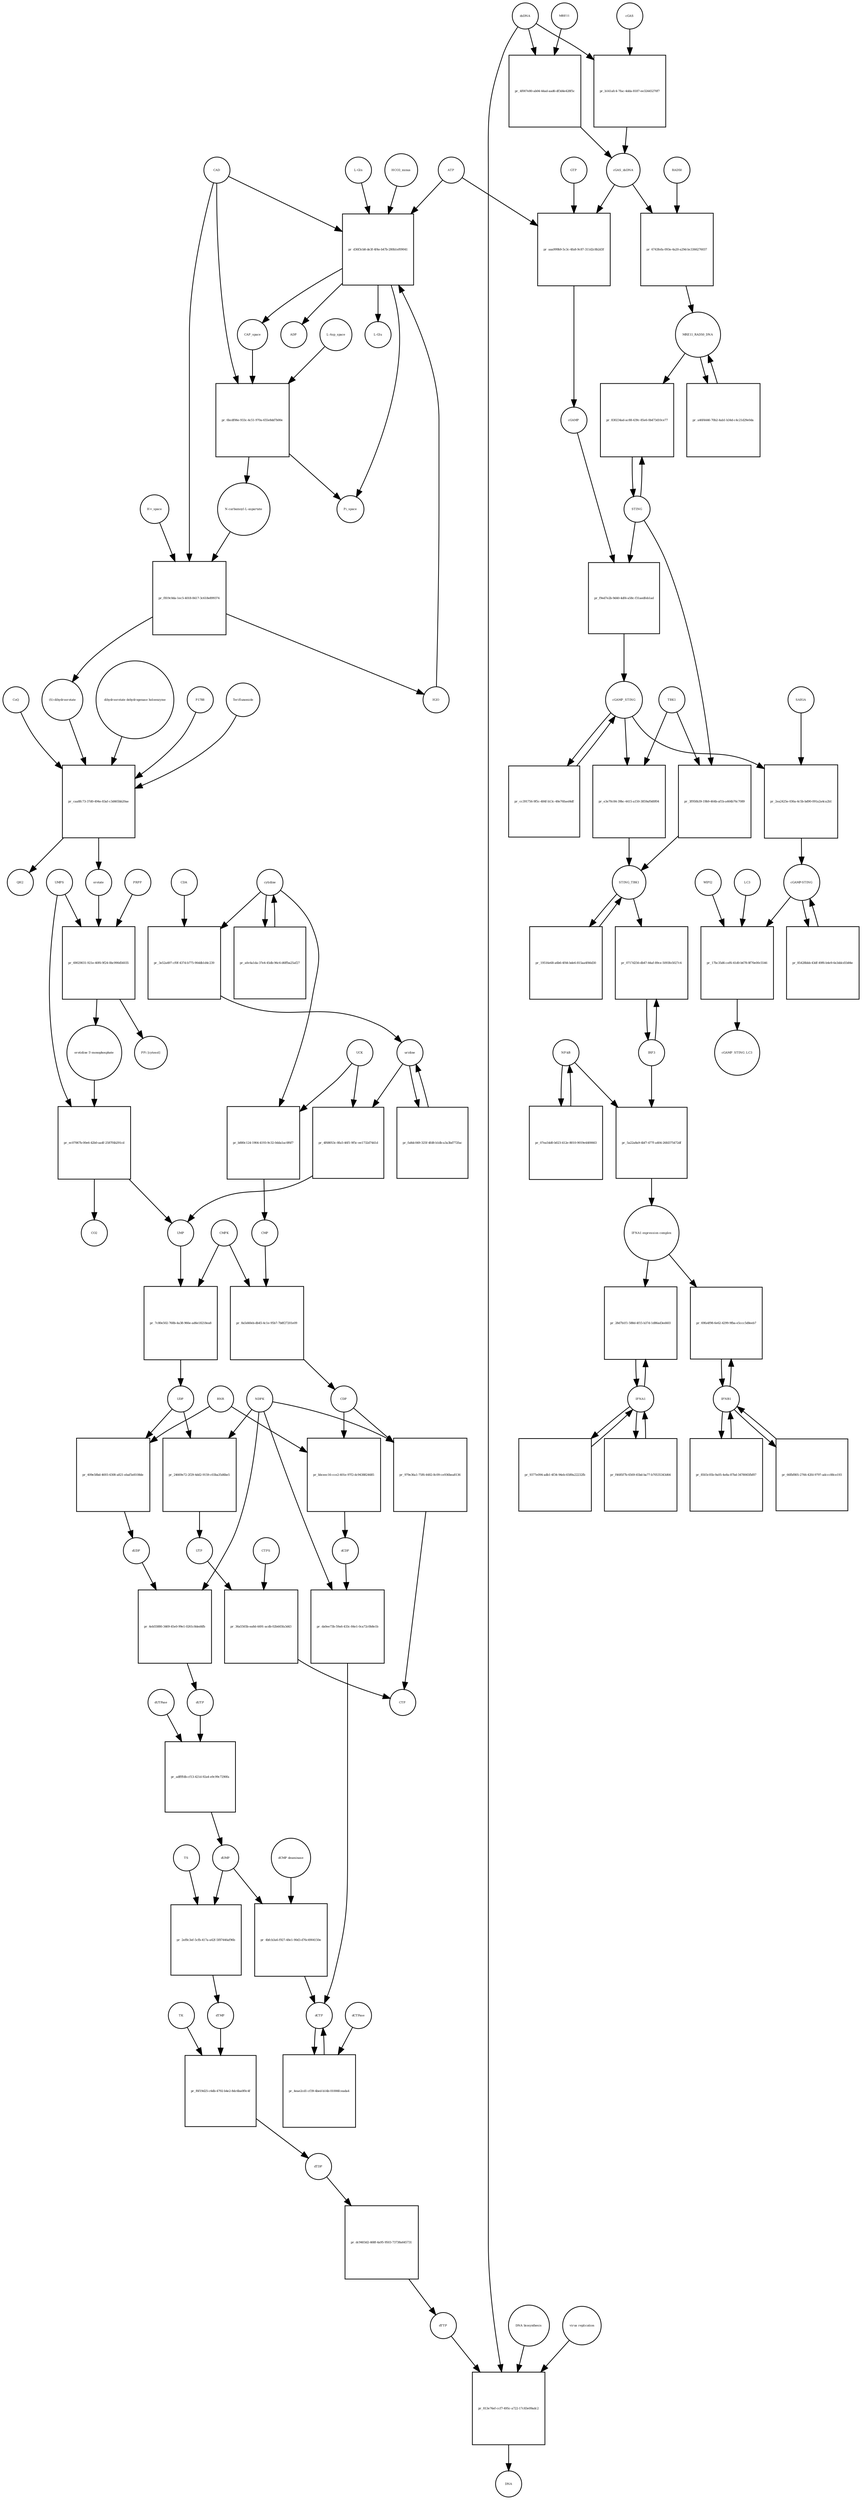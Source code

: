 strict digraph  {
"L-Gln" [annotation="", bipartite=0, cls="simple chemical", fontsize=4, label="L-Gln", shape=circle];
"pr_d36f3cb8-de3f-4f4e-b47b-280b1ef09041" [annotation="", bipartite=1, cls=process, fontsize=4, label="pr_d36f3cb8-de3f-4f4e-b47b-280b1ef09041", shape=square];
CAP_space [annotation="", bipartite=0, cls="simple chemical", fontsize=4, label=CAP_space, shape=circle];
CAD [annotation="", bipartite=0, cls=macromolecule, fontsize=4, label=CAD, shape=circle];
HCO3_minus [annotation="", bipartite=0, cls="simple chemical", fontsize=4, label=HCO3_minus, shape=circle];
H2O [annotation="", bipartite=0, cls="simple chemical", fontsize=4, label=H2O, shape=circle];
ATP [annotation="", bipartite=0, cls="simple chemical", fontsize=4, label=ATP, shape=circle];
"L-Glu" [annotation="", bipartite=0, cls="simple chemical", fontsize=4, label="L-Glu", shape=circle];
ADP [annotation="", bipartite=0, cls="simple chemical", fontsize=4, label=ADP, shape=circle];
Pi_space [annotation="", bipartite=0, cls="simple chemical", fontsize=4, label=Pi_space, shape=circle];
cytidine [annotation="", bipartite=0, cls="simple chemical", fontsize=4, label=cytidine, shape=circle];
"pr_3e52a497-cf0f-437d-b775-90ddb1d4c239" [annotation="", bipartite=1, cls=process, fontsize=4, label="pr_3e52a497-cf0f-437d-b775-90ddb1d4c239", shape=square];
uridine [annotation="", bipartite=0, cls="simple chemical", fontsize=4, label=uridine, shape=circle];
CDA [annotation="", bipartite=0, cls=macromolecule, fontsize=4, label=CDA, shape=circle];
"pr_4f68053c-8fa5-46f1-9f5c-ee1732d7441d" [annotation="", bipartite=1, cls=process, fontsize=4, label="pr_4f68053c-8fa5-46f1-9f5c-ee1732d7441d", shape=square];
UMP [annotation="", bipartite=0, cls="simple chemical", fontsize=4, label=UMP, shape=circle];
UCK [annotation="", bipartite=0, cls=macromolecule, fontsize=4, label=UCK, shape=circle];
"pr_b880c124-1904-4193-9c32-0dda1ac0f6f7" [annotation="", bipartite=1, cls=process, fontsize=4, label="pr_b880c124-1904-4193-9c32-0dda1ac0f6f7", shape=square];
CMP [annotation="", bipartite=0, cls="simple chemical", fontsize=4, label=CMP, shape=circle];
"pr_fa8dc049-325f-4fd8-b1db-a3a3bd772fac" [annotation="", bipartite=1, cls=process, fontsize=4, label="pr_fa8dc049-325f-4fd8-b1db-a3a3bd772fac", shape=square];
"pr_a0c6a1da-37e4-45db-96c6-d6ffba25af27" [annotation="", bipartite=1, cls=process, fontsize=4, label="pr_a0c6a1da-37e4-45db-96c6-d6ffba25af27", shape=square];
"pr_7c80e502-768b-4a38-966e-ad6e18218ea8" [annotation="", bipartite=1, cls=process, fontsize=4, label="pr_7c80e502-768b-4a38-966e-ad6e18218ea8", shape=square];
UDP [annotation="", bipartite=0, cls="simple chemical", fontsize=4, label=UDP, shape=circle];
CMPK [annotation="", bipartite=0, cls=macromolecule, fontsize=4, label=CMPK, shape=circle];
"pr_8a5d40eb-db45-4c1e-95b7-7b8f27201e09" [annotation="", bipartite=1, cls=process, fontsize=4, label="pr_8a5d40eb-db45-4c1e-95b7-7b8f27201e09", shape=square];
CDP [annotation="", bipartite=0, cls="simple chemical", fontsize=4, label=CDP, shape=circle];
"pr_24669e72-2f29-4dd2-9159-c03ba35d6be5" [annotation="", bipartite=1, cls=process, fontsize=4, label="pr_24669e72-2f29-4dd2-9159-c03ba35d6be5", shape=square];
UTP [annotation="", bipartite=0, cls="simple chemical", fontsize=4, label=UTP, shape=circle];
NDPK [annotation="", bipartite=0, cls=macromolecule, fontsize=4, label=NDPK, shape=circle];
"pr_979e36a1-75f6-4482-8c09-ce936bea8136" [annotation="", bipartite=1, cls=process, fontsize=4, label="pr_979e36a1-75f6-4482-8c09-ce936bea8136", shape=square];
CTP [annotation="", bipartite=0, cls="simple chemical", fontsize=4, label=CTP, shape=circle];
"pr_36a5565b-ea8d-4491-acdb-02b445fa3d43" [annotation="", bipartite=1, cls=process, fontsize=4, label="pr_36a5565b-ea8d-4491-acdb-02b445fa3d43", shape=square];
CTPS [annotation="", bipartite=0, cls=macromolecule, fontsize=4, label=CTPS, shape=circle];
"pr_409e58bd-4693-4308-a821-ebaf5e8108de" [annotation="", bipartite=1, cls=process, fontsize=4, label="pr_409e58bd-4693-4308-a821-ebaf5e8108de", shape=square];
dUDP [annotation="", bipartite=0, cls="simple chemical", fontsize=4, label=dUDP, shape=circle];
RNR [annotation="", bipartite=0, cls=macromolecule, fontsize=4, label=RNR, shape=circle];
"pr_4eb55880-3469-45e0-99e1-0261c8ded4fb" [annotation="", bipartite=1, cls=process, fontsize=4, label="pr_4eb55880-3469-45e0-99e1-0261c8ded4fb", shape=square];
dUTP [annotation="", bipartite=0, cls="simple chemical", fontsize=4, label=dUTP, shape=circle];
dCDP [annotation="", bipartite=0, cls="simple chemical", fontsize=4, label=dCDP, shape=circle];
"pr_da0ee73b-59a6-433c-84e1-0ca72c0b8e1b" [annotation="", bipartite=1, cls=process, fontsize=4, label="pr_da0ee73b-59a6-433c-84e1-0ca72c0b8e1b", shape=square];
dCTP [annotation="", bipartite=0, cls="simple chemical", fontsize=4, label=dCTP, shape=circle];
"pr_bbceec16-cce2-401e-97f2-dc9438824685" [annotation="", bipartite=1, cls=process, fontsize=4, label="pr_bbceec16-cce2-401e-97f2-dc9438824685", shape=square];
"pr_adffffdb-cf13-421d-92a4-e9c99c7290fa" [annotation="", bipartite=1, cls=process, fontsize=4, label="pr_adffffdb-cf13-421d-92a4-e9c99c7290fa", shape=square];
dUMP [annotation="", bipartite=0, cls="simple chemical", fontsize=4, label=dUMP, shape=circle];
dUTPase [annotation="", bipartite=0, cls=macromolecule, fontsize=4, label=dUTPase, shape=circle];
"pr_4eae2cd1-cf39-4bed-b14b-01006fceada4" [annotation="", bipartite=1, cls=process, fontsize=4, label="pr_4eae2cd1-cf39-4bed-b14b-01006fceada4", shape=square];
dCTPase [annotation="", bipartite=0, cls=macromolecule, fontsize=4, label=dCTPase, shape=circle];
"pr_4bfcb3a6-f927-48e1-90d3-d76c4904150e" [annotation="", bipartite=1, cls=process, fontsize=4, label="pr_4bfcb3a6-f927-48e1-90d3-d76c4904150e", shape=square];
"dCMP deaminase" [annotation="", bipartite=0, cls=macromolecule, fontsize=4, label="dCMP deaminase", shape=circle];
"pr_2ef8c3ef-5cfb-417a-a42f-5f87446af96b" [annotation="", bipartite=1, cls=process, fontsize=4, label="pr_2ef8c3ef-5cfb-417a-a42f-5f87446af96b", shape=square];
dTMP [annotation="", bipartite=0, cls="simple chemical", fontsize=4, label=dTMP, shape=circle];
TS [annotation="", bipartite=0, cls=macromolecule, fontsize=4, label=TS, shape=circle];
"pr_f6f19d25-c6db-4792-b4e2-8dc6ba0f0c4f" [annotation="", bipartite=1, cls=process, fontsize=4, label="pr_f6f19d25-c6db-4792-b4e2-8dc6ba0f0c4f", shape=square];
dTDP [annotation="", bipartite=0, cls="simple chemical", fontsize=4, label=dTDP, shape=circle];
TK [annotation="", bipartite=0, cls=macromolecule, fontsize=4, label=TK, shape=circle];
"pr_dc9403d2-468f-4a95-9503-73738a645731" [annotation="", bipartite=1, cls=process, fontsize=4, label="pr_dc9403d2-468f-4a95-9503-73738a645731", shape=square];
dTTP [annotation="", bipartite=0, cls="simple chemical", fontsize=4, label=dTTP, shape=circle];
dsDNA [annotation="", bipartite=0, cls="simple chemical", fontsize=4, label=dsDNA, shape=circle];
"pr_b141afc4-7fac-4dda-8187-ee32445270f7" [annotation="", bipartite=1, cls=process, fontsize=4, label="pr_b141afc4-7fac-4dda-8187-ee32445270f7", shape=square];
cGAS [annotation="", bipartite=0, cls=macromolecule, fontsize=4, label=cGAS, shape=circle];
cGAS_dsDNA [annotation="", bipartite=0, cls=complex, fontsize=4, label=cGAS_dsDNA, shape=circle];
"pr_aaa999b9-5c3c-4fa8-9c87-311d2c8b2d3f" [annotation="", bipartite=1, cls=process, fontsize=4, label="pr_aaa999b9-5c3c-4fa8-9c87-311d2c8b2d3f", shape=square];
GTP [annotation="", bipartite=0, cls="simple chemical", fontsize=4, label=GTP, shape=circle];
cGAMP [annotation="", bipartite=0, cls="simple chemical", fontsize=4, label=cGAMP, shape=circle];
"pr_f9ed7e2b-9d40-4df4-a58c-f31aedfeb1ad" [annotation="", bipartite=1, cls=process, fontsize=4, label="pr_f9ed7e2b-9d40-4df4-a58c-f31aedfeb1ad", shape=square];
STING [annotation="", bipartite=0, cls="macromolecule multimer", fontsize=4, label=STING, shape=circle];
cGAMP_STING [annotation="", bipartite=0, cls=complex, fontsize=4, label=cGAMP_STING, shape=circle];
TBK1 [annotation="", bipartite=0, cls=macromolecule, fontsize=4, label=TBK1, shape=circle];
"pr_e3e70c84-39bc-4415-a150-3859af0d0f04" [annotation="", bipartite=1, cls=process, fontsize=4, label="pr_e3e70c84-39bc-4415-a150-3859af0d0f04", shape=square];
STING_TBK1 [annotation="", bipartite=0, cls=complex, fontsize=4, label=STING_TBK1, shape=circle];
"pr_cc391756-9f5c-484f-b13c-48e76faed4df" [annotation="", bipartite=1, cls=process, fontsize=4, label="pr_cc391756-9f5c-484f-b13c-48e76faed4df", shape=square];
"pr_19516e68-a6b6-4f44-bde6-815aa4f46d30" [annotation="", bipartite=1, cls=process, fontsize=4, label="pr_19516e68-a6b6-4f44-bde6-815aa4f46d30", shape=square];
"NF-kB" [annotation="", bipartite=0, cls=complex, fontsize=4, label="NF-kB", shape=circle];
"pr_07ea54d0-b023-412e-8010-9019e4400663" [annotation="", bipartite=1, cls=process, fontsize=4, label="pr_07ea54d0-b023-412e-8010-9019e4400663", shape=square];
IFNA1 [annotation="", bipartite=0, cls="nucleic acid feature", fontsize=4, label=IFNA1, shape=circle];
"pr_f4685f7b-6569-45bd-ba77-b70535343d64" [annotation="", bipartite=1, cls=process, fontsize=4, label="pr_f4685f7b-6569-45bd-ba77-b70535343d64", shape=square];
IFNB1 [annotation="", bipartite=0, cls="nucleic acid feature", fontsize=4, label=IFNB1, shape=circle];
"pr_66fbf805-2766-42fd-9797-adccc88ce193" [annotation="", bipartite=1, cls=process, fontsize=4, label="pr_66fbf805-2766-42fd-9797-adccc88ce193", shape=square];
"pr_9377e094-adb1-4f34-94eb-6589a22232fb" [annotation="", bipartite=1, cls=process, fontsize=4, label="pr_9377e094-adb1-4f34-94eb-6589a22232fb", shape=square];
"pr_8503c05b-9a05-4e8a-87bd-3478065fbf87" [annotation="", bipartite=1, cls=process, fontsize=4, label="pr_8503c05b-9a05-4e8a-87bd-3478065fbf87", shape=square];
"pr_69fa4f98-6e62-4299-9fba-e5ccc5d8eeb7" [annotation="", bipartite=1, cls=process, fontsize=4, label="pr_69fa4f98-6e62-4299-9fba-e5ccc5d8eeb7", shape=square];
"IFNA1 expression complex" [annotation="", bipartite=0, cls=complex, fontsize=4, label="IFNA1 expression complex", shape=circle];
"cGAMP-STING" [annotation="", bipartite=0, cls=complex, fontsize=4, label="cGAMP-STING", shape=circle];
"pr_85428bbb-43df-49f6-b4e9-6e3ddcd1b84e" [annotation="", bipartite=1, cls=process, fontsize=4, label="pr_85428bbb-43df-49f6-b4e9-6e3ddcd1b84e", shape=square];
"pr_4f007e80-ab04-44ad-aad6-df3d4e428f5c" [annotation="", bipartite=1, cls=process, fontsize=4, label="pr_4f007e80-ab04-44ad-aad6-df3d4e428f5c", shape=square];
MRE11 [annotation="", bipartite=0, cls="macromolecule multimer", fontsize=4, label=MRE11, shape=circle];
RAD50 [annotation="", bipartite=0, cls="macromolecule multimer", fontsize=4, label=RAD50, shape=circle];
"pr_6743fefa-093e-4a20-a29d-bc3366276037" [annotation="", bipartite=1, cls=process, fontsize=4, label="pr_6743fefa-093e-4a20-a29d-bc3366276037", shape=square];
MRE11_RAD50_DNA [annotation="", bipartite=0, cls=complex, fontsize=4, label=MRE11_RAD50_DNA, shape=circle];
IRF3 [annotation="", bipartite=0, cls="macromolecule multimer", fontsize=4, label=IRF3, shape=circle];
"pr_0717d256-db47-44af-89ce-5093fe5027c4" [annotation="", bipartite=1, cls=process, fontsize=4, label="pr_0717d256-db47-44af-89ce-5093fe5027c4", shape=square];
"pr_2ea2425e-036a-4c5b-bd90-091a2a4ca2b1" [annotation="", bipartite=1, cls=process, fontsize=4, label="pr_2ea2425e-036a-4c5b-bd90-091a2a4ca2b1", shape=square];
SAR1A [annotation="", bipartite=0, cls=macromolecule, fontsize=4, label=SAR1A, shape=circle];
"pr_17bc35d6-cef6-41d0-b678-8f70e00c5546" [annotation="", bipartite=1, cls=process, fontsize=4, label="pr_17bc35d6-cef6-41d0-b678-8f70e00c5546", shape=square];
LC3 [annotation="", bipartite=0, cls=macromolecule, fontsize=4, label=LC3, shape=circle];
cGAMP_STING_LC3 [annotation="", bipartite=0, cls=complex, fontsize=4, label=cGAMP_STING_LC3, shape=circle];
WIPI2 [annotation="", bipartite=0, cls=macromolecule, fontsize=4, label=WIPI2, shape=circle];
"pr_830234ad-ac88-439c-85e6-0b473d10ce77" [annotation="", bipartite=1, cls=process, fontsize=4, label="pr_830234ad-ac88-439c-85e6-0b473d10ce77", shape=square];
"pr_3f950b39-19b9-464b-af1b-a464b76c7089" [annotation="", bipartite=1, cls=process, fontsize=4, label="pr_3f950b39-19b9-464b-af1b-a464b76c7089", shape=square];
"pr_a46f4446-70b2-4ab1-b34d-c4c21d29e0da" [annotation="", bipartite=1, cls=process, fontsize=4, label="pr_a46f4446-70b2-4ab1-b34d-c4c21d29e0da", shape=square];
"pr_6bcdf06e-933c-4c51-970a-655e8dd7b00e" [annotation="", bipartite=1, cls=process, fontsize=4, label="pr_6bcdf06e-933c-4c51-970a-655e8dd7b00e", shape=square];
"N-carbamoyl-L-aspartate" [annotation="", bipartite=0, cls="simple chemical", fontsize=4, label="N-carbamoyl-L-aspartate", shape=circle];
"L-Asp_space" [annotation="", bipartite=0, cls="simple chemical", fontsize=4, label="L-Asp_space", shape=circle];
"pr_f819c0da-1ec5-4018-8417-3c618e899374" [annotation="", bipartite=1, cls=process, fontsize=4, label="pr_f819c0da-1ec5-4018-8417-3c618e899374", shape=square];
"(S)-dihydroorotate" [annotation="", bipartite=0, cls="simple chemical", fontsize=4, label="(S)-dihydroorotate", shape=circle];
"H+_space" [annotation="", bipartite=0, cls="simple chemical", fontsize=4, label="H+_space", shape=circle];
"pr_caa8fc73-37d0-494e-83af-c3d465bb20ae" [annotation="", bipartite=1, cls=process, fontsize=4, label="pr_caa8fc73-37d0-494e-83af-c3d465bb20ae", shape=square];
orotate [annotation="", bipartite=0, cls="simple chemical", fontsize=4, label=orotate, shape=circle];
"dihydroorotate dehydrogenase holoenzyme" [annotation="", bipartite=0, cls="simple chemical", fontsize=4, label="dihydroorotate dehydrogenase holoenzyme", shape=circle];
P1788 [annotation="", bipartite=0, cls="simple chemical", fontsize=4, label=P1788, shape=circle];
Teriflunomide [annotation="", bipartite=0, cls="simple chemical", fontsize=4, label=Teriflunomide, shape=circle];
CoQ [annotation="", bipartite=0, cls="simple chemical", fontsize=4, label=CoQ, shape=circle];
QH2 [annotation="", bipartite=0, cls="simple chemical", fontsize=4, label=QH2, shape=circle];
"pr_69029031-921e-40f6-9f24-0bc990d56035" [annotation="", bipartite=1, cls=process, fontsize=4, label="pr_69029031-921e-40f6-9f24-0bc990d56035", shape=square];
"orotidine 5'-monophosphate" [annotation="", bipartite=0, cls="simple chemical", fontsize=4, label="orotidine 5'-monophosphate", shape=circle];
UMPS [annotation="", bipartite=0, cls="macromolecule multimer", fontsize=4, label=UMPS, shape=circle];
PRPP [annotation="", bipartite=0, cls="simple chemical", fontsize=4, label=PRPP, shape=circle];
"PPi [cytosol]" [annotation="", bipartite=0, cls="simple chemical", fontsize=4, label="PPi [cytosol]", shape=circle];
"pr_ec07067b-00e6-42b0-aa4f-2587f4b291cd" [annotation="", bipartite=1, cls=process, fontsize=4, label="pr_ec07067b-00e6-42b0-aa4f-2587f4b291cd", shape=square];
CO2 [annotation="", bipartite=0, cls="simple chemical", fontsize=4, label=CO2, shape=circle];
"pr_813e76ef-ccf7-495c-a722-17c83e09adc2" [annotation="", bipartite=1, cls=process, fontsize=4, label="pr_813e76ef-ccf7-495c-a722-17c83e09adc2", shape=square];
DNA [annotation="", bipartite=0, cls="nucleic acid feature", fontsize=4, label=DNA, shape=circle];
"DNA biosynthesis" [annotation="urn_miriam_obo.go_GO%3A0071897", bipartite=0, cls=phenotype, fontsize=4, label="DNA biosynthesis", shape=circle];
"virus replication" [annotation="", bipartite=0, cls=phenotype, fontsize=4, label="virus replication", shape=circle];
"pr_28d7b1f1-588d-4f15-b37d-1d86ad3ed403" [annotation="", bipartite=1, cls=process, fontsize=4, label="pr_28d7b1f1-588d-4f15-b37d-1d86ad3ed403", shape=square];
"pr_5a22a8a9-4bf7-477f-a404-26fd375472df" [annotation="", bipartite=1, cls=process, fontsize=4, label="pr_5a22a8a9-4bf7-477f-a404-26fd375472df", shape=square];
"L-Gln" -> "pr_d36f3cb8-de3f-4f4e-b47b-280b1ef09041"  [annotation="", interaction_type=consumption];
"pr_d36f3cb8-de3f-4f4e-b47b-280b1ef09041" -> CAP_space  [annotation="", interaction_type=production];
"pr_d36f3cb8-de3f-4f4e-b47b-280b1ef09041" -> "L-Glu"  [annotation="", interaction_type=production];
"pr_d36f3cb8-de3f-4f4e-b47b-280b1ef09041" -> ADP  [annotation="", interaction_type=production];
"pr_d36f3cb8-de3f-4f4e-b47b-280b1ef09041" -> Pi_space  [annotation="", interaction_type=production];
CAP_space -> "pr_6bcdf06e-933c-4c51-970a-655e8dd7b00e"  [annotation="", interaction_type=consumption];
CAD -> "pr_d36f3cb8-de3f-4f4e-b47b-280b1ef09041"  [annotation=urn_miriam_reactome_REACT_1698, interaction_type=catalysis];
CAD -> "pr_6bcdf06e-933c-4c51-970a-655e8dd7b00e"  [annotation=urn_miriam_reactome_REACT_1698, interaction_type=catalysis];
CAD -> "pr_f819c0da-1ec5-4018-8417-3c618e899374"  [annotation=urn_miriam_reactome_REACT_1698, interaction_type=catalysis];
HCO3_minus -> "pr_d36f3cb8-de3f-4f4e-b47b-280b1ef09041"  [annotation="", interaction_type=consumption];
H2O -> "pr_d36f3cb8-de3f-4f4e-b47b-280b1ef09041"  [annotation="", interaction_type=consumption];
ATP -> "pr_d36f3cb8-de3f-4f4e-b47b-280b1ef09041"  [annotation="", interaction_type=consumption];
ATP -> "pr_aaa999b9-5c3c-4fa8-9c87-311d2c8b2d3f"  [annotation="", interaction_type=consumption];
cytidine -> "pr_3e52a497-cf0f-437d-b775-90ddb1d4c239"  [annotation="", interaction_type=consumption];
cytidine -> "pr_b880c124-1904-4193-9c32-0dda1ac0f6f7"  [annotation="", interaction_type=consumption];
cytidine -> "pr_a0c6a1da-37e4-45db-96c6-d6ffba25af27"  [annotation="", interaction_type=consumption];
"pr_3e52a497-cf0f-437d-b775-90ddb1d4c239" -> uridine  [annotation="", interaction_type=production];
uridine -> "pr_4f68053c-8fa5-46f1-9f5c-ee1732d7441d"  [annotation="", interaction_type=consumption];
uridine -> "pr_fa8dc049-325f-4fd8-b1db-a3a3bd772fac"  [annotation="", interaction_type=consumption];
CDA -> "pr_3e52a497-cf0f-437d-b775-90ddb1d4c239"  [annotation="", interaction_type=catalysis];
"pr_4f68053c-8fa5-46f1-9f5c-ee1732d7441d" -> UMP  [annotation="", interaction_type=production];
UMP -> "pr_7c80e502-768b-4a38-966e-ad6e18218ea8"  [annotation="", interaction_type=consumption];
UCK -> "pr_4f68053c-8fa5-46f1-9f5c-ee1732d7441d"  [annotation="", interaction_type=catalysis];
UCK -> "pr_b880c124-1904-4193-9c32-0dda1ac0f6f7"  [annotation="", interaction_type=catalysis];
"pr_b880c124-1904-4193-9c32-0dda1ac0f6f7" -> CMP  [annotation="", interaction_type=production];
CMP -> "pr_8a5d40eb-db45-4c1e-95b7-7b8f27201e09"  [annotation="", interaction_type=consumption];
"pr_fa8dc049-325f-4fd8-b1db-a3a3bd772fac" -> uridine  [annotation="", interaction_type=production];
"pr_a0c6a1da-37e4-45db-96c6-d6ffba25af27" -> cytidine  [annotation="", interaction_type=production];
"pr_7c80e502-768b-4a38-966e-ad6e18218ea8" -> UDP  [annotation="", interaction_type=production];
UDP -> "pr_24669e72-2f29-4dd2-9159-c03ba35d6be5"  [annotation="", interaction_type=consumption];
UDP -> "pr_409e58bd-4693-4308-a821-ebaf5e8108de"  [annotation="", interaction_type=consumption];
CMPK -> "pr_7c80e502-768b-4a38-966e-ad6e18218ea8"  [annotation="", interaction_type=catalysis];
CMPK -> "pr_8a5d40eb-db45-4c1e-95b7-7b8f27201e09"  [annotation="", interaction_type=catalysis];
"pr_8a5d40eb-db45-4c1e-95b7-7b8f27201e09" -> CDP  [annotation="", interaction_type=production];
CDP -> "pr_979e36a1-75f6-4482-8c09-ce936bea8136"  [annotation="", interaction_type=consumption];
CDP -> "pr_bbceec16-cce2-401e-97f2-dc9438824685"  [annotation="", interaction_type=consumption];
"pr_24669e72-2f29-4dd2-9159-c03ba35d6be5" -> UTP  [annotation="", interaction_type=production];
UTP -> "pr_36a5565b-ea8d-4491-acdb-02b445fa3d43"  [annotation="", interaction_type=consumption];
NDPK -> "pr_24669e72-2f29-4dd2-9159-c03ba35d6be5"  [annotation="", interaction_type=catalysis];
NDPK -> "pr_979e36a1-75f6-4482-8c09-ce936bea8136"  [annotation="", interaction_type=catalysis];
NDPK -> "pr_4eb55880-3469-45e0-99e1-0261c8ded4fb"  [annotation="", interaction_type=catalysis];
NDPK -> "pr_da0ee73b-59a6-433c-84e1-0ca72c0b8e1b"  [annotation="", interaction_type=catalysis];
"pr_979e36a1-75f6-4482-8c09-ce936bea8136" -> CTP  [annotation="", interaction_type=production];
"pr_36a5565b-ea8d-4491-acdb-02b445fa3d43" -> CTP  [annotation="", interaction_type=production];
CTPS -> "pr_36a5565b-ea8d-4491-acdb-02b445fa3d43"  [annotation="", interaction_type=catalysis];
"pr_409e58bd-4693-4308-a821-ebaf5e8108de" -> dUDP  [annotation="", interaction_type=production];
dUDP -> "pr_4eb55880-3469-45e0-99e1-0261c8ded4fb"  [annotation="", interaction_type=consumption];
RNR -> "pr_409e58bd-4693-4308-a821-ebaf5e8108de"  [annotation="", interaction_type=catalysis];
RNR -> "pr_bbceec16-cce2-401e-97f2-dc9438824685"  [annotation="", interaction_type=catalysis];
"pr_4eb55880-3469-45e0-99e1-0261c8ded4fb" -> dUTP  [annotation="", interaction_type=production];
dUTP -> "pr_adffffdb-cf13-421d-92a4-e9c99c7290fa"  [annotation="", interaction_type=consumption];
dCDP -> "pr_da0ee73b-59a6-433c-84e1-0ca72c0b8e1b"  [annotation="", interaction_type=consumption];
"pr_da0ee73b-59a6-433c-84e1-0ca72c0b8e1b" -> dCTP  [annotation="", interaction_type=production];
dCTP -> "pr_4eae2cd1-cf39-4bed-b14b-01006fceada4"  [annotation="", interaction_type=consumption];
"pr_bbceec16-cce2-401e-97f2-dc9438824685" -> dCDP  [annotation="", interaction_type=production];
"pr_adffffdb-cf13-421d-92a4-e9c99c7290fa" -> dUMP  [annotation="", interaction_type=production];
dUMP -> "pr_4bfcb3a6-f927-48e1-90d3-d76c4904150e"  [annotation="", interaction_type=consumption];
dUMP -> "pr_2ef8c3ef-5cfb-417a-a42f-5f87446af96b"  [annotation="", interaction_type=consumption];
dUTPase -> "pr_adffffdb-cf13-421d-92a4-e9c99c7290fa"  [annotation="", interaction_type=catalysis];
"pr_4eae2cd1-cf39-4bed-b14b-01006fceada4" -> dCTP  [annotation="", interaction_type=production];
dCTPase -> "pr_4eae2cd1-cf39-4bed-b14b-01006fceada4"  [annotation="", interaction_type=catalysis];
"pr_4bfcb3a6-f927-48e1-90d3-d76c4904150e" -> dCTP  [annotation="", interaction_type=production];
"dCMP deaminase" -> "pr_4bfcb3a6-f927-48e1-90d3-d76c4904150e"  [annotation="", interaction_type=catalysis];
"pr_2ef8c3ef-5cfb-417a-a42f-5f87446af96b" -> dTMP  [annotation="", interaction_type=production];
dTMP -> "pr_f6f19d25-c6db-4792-b4e2-8dc6ba0f0c4f"  [annotation="", interaction_type=consumption];
TS -> "pr_2ef8c3ef-5cfb-417a-a42f-5f87446af96b"  [annotation="", interaction_type=catalysis];
"pr_f6f19d25-c6db-4792-b4e2-8dc6ba0f0c4f" -> dTDP  [annotation="", interaction_type=production];
dTDP -> "pr_dc9403d2-468f-4a95-9503-73738a645731"  [annotation="", interaction_type=consumption];
TK -> "pr_f6f19d25-c6db-4792-b4e2-8dc6ba0f0c4f"  [annotation="", interaction_type=catalysis];
"pr_dc9403d2-468f-4a95-9503-73738a645731" -> dTTP  [annotation="", interaction_type=production];
dTTP -> "pr_813e76ef-ccf7-495c-a722-17c83e09adc2"  [annotation="", interaction_type=consumption];
dsDNA -> "pr_b141afc4-7fac-4dda-8187-ee32445270f7"  [annotation="", interaction_type=consumption];
dsDNA -> "pr_4f007e80-ab04-44ad-aad6-df3d4e428f5c"  [annotation="", interaction_type=consumption];
dsDNA -> "pr_813e76ef-ccf7-495c-a722-17c83e09adc2"  [annotation="", interaction_type=consumption];
"pr_b141afc4-7fac-4dda-8187-ee32445270f7" -> cGAS_dsDNA  [annotation="", interaction_type=production];
cGAS -> "pr_b141afc4-7fac-4dda-8187-ee32445270f7"  [annotation="", interaction_type=consumption];
cGAS_dsDNA -> "pr_aaa999b9-5c3c-4fa8-9c87-311d2c8b2d3f"  [annotation="", interaction_type=catalysis];
cGAS_dsDNA -> "pr_6743fefa-093e-4a20-a29d-bc3366276037"  [annotation="", interaction_type=consumption];
"pr_aaa999b9-5c3c-4fa8-9c87-311d2c8b2d3f" -> cGAMP  [annotation="", interaction_type=production];
GTP -> "pr_aaa999b9-5c3c-4fa8-9c87-311d2c8b2d3f"  [annotation="", interaction_type=consumption];
cGAMP -> "pr_f9ed7e2b-9d40-4df4-a58c-f31aedfeb1ad"  [annotation="", interaction_type=consumption];
"pr_f9ed7e2b-9d40-4df4-a58c-f31aedfeb1ad" -> cGAMP_STING  [annotation="", interaction_type=production];
STING -> "pr_f9ed7e2b-9d40-4df4-a58c-f31aedfeb1ad"  [annotation="", interaction_type=consumption];
STING -> "pr_830234ad-ac88-439c-85e6-0b473d10ce77"  [annotation="", interaction_type=consumption];
STING -> "pr_3f950b39-19b9-464b-af1b-a464b76c7089"  [annotation="", interaction_type=consumption];
cGAMP_STING -> "pr_e3e70c84-39bc-4415-a150-3859af0d0f04"  [annotation="", interaction_type=consumption];
cGAMP_STING -> "pr_cc391756-9f5c-484f-b13c-48e76faed4df"  [annotation="", interaction_type=consumption];
cGAMP_STING -> "pr_2ea2425e-036a-4c5b-bd90-091a2a4ca2b1"  [annotation="", interaction_type=consumption];
TBK1 -> "pr_e3e70c84-39bc-4415-a150-3859af0d0f04"  [annotation="", interaction_type=consumption];
TBK1 -> "pr_3f950b39-19b9-464b-af1b-a464b76c7089"  [annotation="", interaction_type=consumption];
"pr_e3e70c84-39bc-4415-a150-3859af0d0f04" -> STING_TBK1  [annotation="", interaction_type=production];
STING_TBK1 -> "pr_19516e68-a6b6-4f44-bde6-815aa4f46d30"  [annotation="", interaction_type=consumption];
STING_TBK1 -> "pr_0717d256-db47-44af-89ce-5093fe5027c4"  [annotation="", interaction_type=catalysis];
"pr_cc391756-9f5c-484f-b13c-48e76faed4df" -> cGAMP_STING  [annotation="", interaction_type=production];
"pr_19516e68-a6b6-4f44-bde6-815aa4f46d30" -> STING_TBK1  [annotation="", interaction_type=production];
"NF-kB" -> "pr_07ea54d0-b023-412e-8010-9019e4400663"  [annotation="", interaction_type=consumption];
"NF-kB" -> "pr_5a22a8a9-4bf7-477f-a404-26fd375472df"  [annotation="", interaction_type=consumption];
"pr_07ea54d0-b023-412e-8010-9019e4400663" -> "NF-kB"  [annotation="", interaction_type=production];
IFNA1 -> "pr_f4685f7b-6569-45bd-ba77-b70535343d64"  [annotation="", interaction_type=consumption];
IFNA1 -> "pr_9377e094-adb1-4f34-94eb-6589a22232fb"  [annotation="", interaction_type=consumption];
IFNA1 -> "pr_28d7b1f1-588d-4f15-b37d-1d86ad3ed403"  [annotation="", interaction_type=consumption];
"pr_f4685f7b-6569-45bd-ba77-b70535343d64" -> IFNA1  [annotation="", interaction_type=production];
IFNB1 -> "pr_66fbf805-2766-42fd-9797-adccc88ce193"  [annotation="", interaction_type=consumption];
IFNB1 -> "pr_8503c05b-9a05-4e8a-87bd-3478065fbf87"  [annotation="", interaction_type=consumption];
IFNB1 -> "pr_69fa4f98-6e62-4299-9fba-e5ccc5d8eeb7"  [annotation="", interaction_type=consumption];
"pr_66fbf805-2766-42fd-9797-adccc88ce193" -> IFNB1  [annotation="", interaction_type=production];
"pr_9377e094-adb1-4f34-94eb-6589a22232fb" -> IFNA1  [annotation="", interaction_type=production];
"pr_8503c05b-9a05-4e8a-87bd-3478065fbf87" -> IFNB1  [annotation="", interaction_type=production];
"pr_69fa4f98-6e62-4299-9fba-e5ccc5d8eeb7" -> IFNB1  [annotation="", interaction_type=production];
"IFNA1 expression complex" -> "pr_69fa4f98-6e62-4299-9fba-e5ccc5d8eeb7"  [annotation="", interaction_type=stimulation];
"IFNA1 expression complex" -> "pr_28d7b1f1-588d-4f15-b37d-1d86ad3ed403"  [annotation="", interaction_type=stimulation];
"cGAMP-STING" -> "pr_85428bbb-43df-49f6-b4e9-6e3ddcd1b84e"  [annotation="", interaction_type=consumption];
"cGAMP-STING" -> "pr_17bc35d6-cef6-41d0-b678-8f70e00c5546"  [annotation="", interaction_type=consumption];
"pr_85428bbb-43df-49f6-b4e9-6e3ddcd1b84e" -> "cGAMP-STING"  [annotation="", interaction_type=production];
"pr_4f007e80-ab04-44ad-aad6-df3d4e428f5c" -> cGAS_dsDNA  [annotation="", interaction_type=production];
MRE11 -> "pr_4f007e80-ab04-44ad-aad6-df3d4e428f5c"  [annotation="", interaction_type=consumption];
RAD50 -> "pr_6743fefa-093e-4a20-a29d-bc3366276037"  [annotation="", interaction_type=consumption];
"pr_6743fefa-093e-4a20-a29d-bc3366276037" -> MRE11_RAD50_DNA  [annotation="", interaction_type=production];
MRE11_RAD50_DNA -> "pr_830234ad-ac88-439c-85e6-0b473d10ce77"  [annotation="", interaction_type=catalysis];
MRE11_RAD50_DNA -> "pr_a46f4446-70b2-4ab1-b34d-c4c21d29e0da"  [annotation="", interaction_type=consumption];
IRF3 -> "pr_0717d256-db47-44af-89ce-5093fe5027c4"  [annotation="", interaction_type=consumption];
IRF3 -> "pr_5a22a8a9-4bf7-477f-a404-26fd375472df"  [annotation="", interaction_type=consumption];
"pr_0717d256-db47-44af-89ce-5093fe5027c4" -> IRF3  [annotation="", interaction_type=production];
"pr_2ea2425e-036a-4c5b-bd90-091a2a4ca2b1" -> "cGAMP-STING"  [annotation="", interaction_type=production];
SAR1A -> "pr_2ea2425e-036a-4c5b-bd90-091a2a4ca2b1"  [annotation="", interaction_type=catalysis];
"pr_17bc35d6-cef6-41d0-b678-8f70e00c5546" -> cGAMP_STING_LC3  [annotation="", interaction_type=production];
LC3 -> "pr_17bc35d6-cef6-41d0-b678-8f70e00c5546"  [annotation="", interaction_type=consumption];
WIPI2 -> "pr_17bc35d6-cef6-41d0-b678-8f70e00c5546"  [annotation="", interaction_type=catalysis];
"pr_830234ad-ac88-439c-85e6-0b473d10ce77" -> STING  [annotation="", interaction_type=production];
"pr_3f950b39-19b9-464b-af1b-a464b76c7089" -> STING_TBK1  [annotation="", interaction_type=production];
"pr_a46f4446-70b2-4ab1-b34d-c4c21d29e0da" -> MRE11_RAD50_DNA  [annotation="", interaction_type=production];
"pr_6bcdf06e-933c-4c51-970a-655e8dd7b00e" -> "N-carbamoyl-L-aspartate"  [annotation="", interaction_type=production];
"pr_6bcdf06e-933c-4c51-970a-655e8dd7b00e" -> Pi_space  [annotation="", interaction_type=production];
"N-carbamoyl-L-aspartate" -> "pr_f819c0da-1ec5-4018-8417-3c618e899374"  [annotation="", interaction_type=consumption];
"L-Asp_space" -> "pr_6bcdf06e-933c-4c51-970a-655e8dd7b00e"  [annotation="", interaction_type=consumption];
"pr_f819c0da-1ec5-4018-8417-3c618e899374" -> "(S)-dihydroorotate"  [annotation="", interaction_type=production];
"pr_f819c0da-1ec5-4018-8417-3c618e899374" -> H2O  [annotation="", interaction_type=production];
"(S)-dihydroorotate" -> "pr_caa8fc73-37d0-494e-83af-c3d465bb20ae"  [annotation="", interaction_type=consumption];
"H+_space" -> "pr_f819c0da-1ec5-4018-8417-3c618e899374"  [annotation="", interaction_type=consumption];
"pr_caa8fc73-37d0-494e-83af-c3d465bb20ae" -> orotate  [annotation="", interaction_type=production];
"pr_caa8fc73-37d0-494e-83af-c3d465bb20ae" -> QH2  [annotation="", interaction_type=production];
orotate -> "pr_69029031-921e-40f6-9f24-0bc990d56035"  [annotation="", interaction_type=consumption];
"dihydroorotate dehydrogenase holoenzyme" -> "pr_caa8fc73-37d0-494e-83af-c3d465bb20ae"  [annotation=urn_miriam_reactome_REACT_1698, interaction_type=catalysis];
P1788 -> "pr_caa8fc73-37d0-494e-83af-c3d465bb20ae"  [annotation=urn_miriam_reactome_REACT_1698, interaction_type=inhibition];
Teriflunomide -> "pr_caa8fc73-37d0-494e-83af-c3d465bb20ae"  [annotation=urn_miriam_reactome_REACT_1698, interaction_type=inhibition];
CoQ -> "pr_caa8fc73-37d0-494e-83af-c3d465bb20ae"  [annotation="", interaction_type=consumption];
"pr_69029031-921e-40f6-9f24-0bc990d56035" -> "orotidine 5'-monophosphate"  [annotation="", interaction_type=production];
"pr_69029031-921e-40f6-9f24-0bc990d56035" -> "PPi [cytosol]"  [annotation="", interaction_type=production];
"orotidine 5'-monophosphate" -> "pr_ec07067b-00e6-42b0-aa4f-2587f4b291cd"  [annotation="", interaction_type=consumption];
UMPS -> "pr_69029031-921e-40f6-9f24-0bc990d56035"  [annotation=urn_miriam_reactome_REACT_1698, interaction_type=catalysis];
UMPS -> "pr_ec07067b-00e6-42b0-aa4f-2587f4b291cd"  [annotation=urn_miriam_reactome_REACT_1698, interaction_type=catalysis];
PRPP -> "pr_69029031-921e-40f6-9f24-0bc990d56035"  [annotation="", interaction_type=consumption];
"pr_ec07067b-00e6-42b0-aa4f-2587f4b291cd" -> UMP  [annotation="", interaction_type=production];
"pr_ec07067b-00e6-42b0-aa4f-2587f4b291cd" -> CO2  [annotation="", interaction_type=production];
"pr_813e76ef-ccf7-495c-a722-17c83e09adc2" -> DNA  [annotation="", interaction_type=production];
"DNA biosynthesis" -> "pr_813e76ef-ccf7-495c-a722-17c83e09adc2"  [annotation="", interaction_type=catalysis];
"virus replication" -> "pr_813e76ef-ccf7-495c-a722-17c83e09adc2"  [annotation="", interaction_type=inhibition];
"pr_28d7b1f1-588d-4f15-b37d-1d86ad3ed403" -> IFNA1  [annotation="", interaction_type=production];
"pr_5a22a8a9-4bf7-477f-a404-26fd375472df" -> "IFNA1 expression complex"  [annotation="", interaction_type=production];
}
